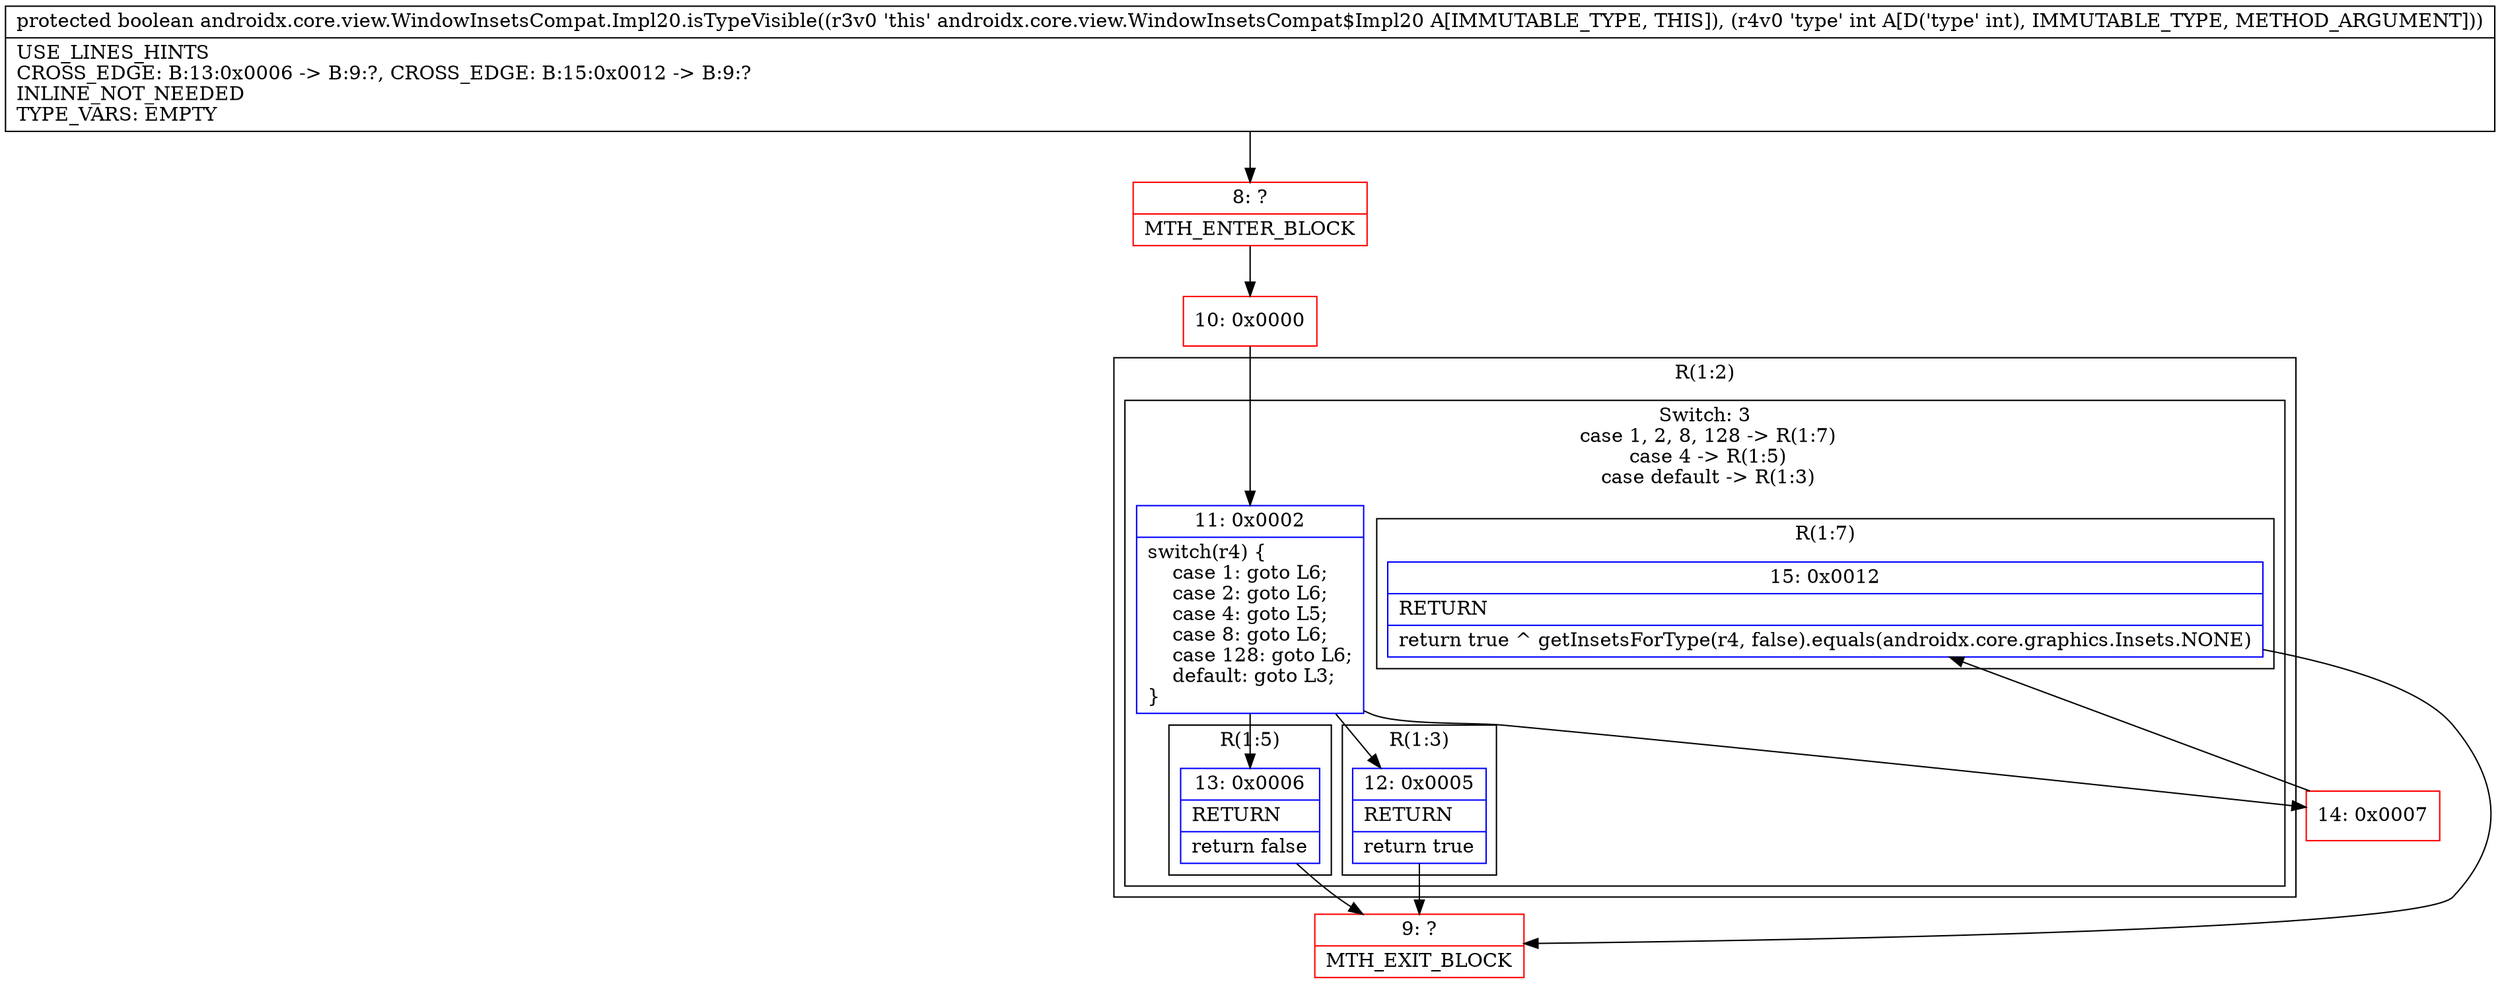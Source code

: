 digraph "CFG forandroidx.core.view.WindowInsetsCompat.Impl20.isTypeVisible(I)Z" {
subgraph cluster_Region_382261746 {
label = "R(1:2)";
node [shape=record,color=blue];
subgraph cluster_SwitchRegion_873710021 {
label = "Switch: 3
 case 1, 2, 8, 128 -> R(1:7)
 case 4 -> R(1:5)
 case default -> R(1:3)";
node [shape=record,color=blue];
Node_11 [shape=record,label="{11\:\ 0x0002|switch(r4) \{\l    case 1: goto L6;\l    case 2: goto L6;\l    case 4: goto L5;\l    case 8: goto L6;\l    case 128: goto L6;\l    default: goto L3;\l\}\l}"];
subgraph cluster_Region_433696510 {
label = "R(1:7)";
node [shape=record,color=blue];
Node_15 [shape=record,label="{15\:\ 0x0012|RETURN\l|return true ^ getInsetsForType(r4, false).equals(androidx.core.graphics.Insets.NONE)\l}"];
}
subgraph cluster_Region_931824165 {
label = "R(1:5)";
node [shape=record,color=blue];
Node_13 [shape=record,label="{13\:\ 0x0006|RETURN\l|return false\l}"];
}
subgraph cluster_Region_1742592623 {
label = "R(1:3)";
node [shape=record,color=blue];
Node_12 [shape=record,label="{12\:\ 0x0005|RETURN\l|return true\l}"];
}
}
}
Node_8 [shape=record,color=red,label="{8\:\ ?|MTH_ENTER_BLOCK\l}"];
Node_10 [shape=record,color=red,label="{10\:\ 0x0000}"];
Node_9 [shape=record,color=red,label="{9\:\ ?|MTH_EXIT_BLOCK\l}"];
Node_14 [shape=record,color=red,label="{14\:\ 0x0007}"];
MethodNode[shape=record,label="{protected boolean androidx.core.view.WindowInsetsCompat.Impl20.isTypeVisible((r3v0 'this' androidx.core.view.WindowInsetsCompat$Impl20 A[IMMUTABLE_TYPE, THIS]), (r4v0 'type' int A[D('type' int), IMMUTABLE_TYPE, METHOD_ARGUMENT]))  | USE_LINES_HINTS\lCROSS_EDGE: B:13:0x0006 \-\> B:9:?, CROSS_EDGE: B:15:0x0012 \-\> B:9:?\lINLINE_NOT_NEEDED\lTYPE_VARS: EMPTY\l}"];
MethodNode -> Node_8;Node_11 -> Node_12;
Node_11 -> Node_13;
Node_11 -> Node_14;
Node_15 -> Node_9;
Node_13 -> Node_9;
Node_12 -> Node_9;
Node_8 -> Node_10;
Node_10 -> Node_11;
Node_14 -> Node_15;
}

